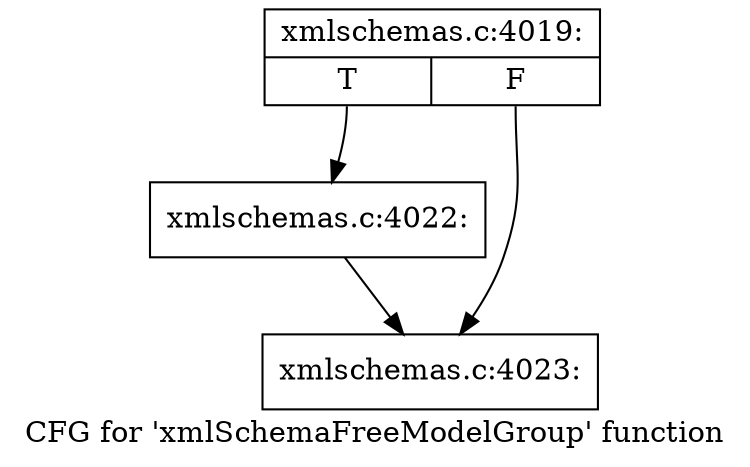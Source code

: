 digraph "CFG for 'xmlSchemaFreeModelGroup' function" {
	label="CFG for 'xmlSchemaFreeModelGroup' function";

	Node0x4b2bf30 [shape=record,label="{xmlschemas.c:4019:|{<s0>T|<s1>F}}"];
	Node0x4b2bf30:s0 -> Node0x4b2df20;
	Node0x4b2bf30:s1 -> Node0x4b2df70;
	Node0x4b2df20 [shape=record,label="{xmlschemas.c:4022:}"];
	Node0x4b2df20 -> Node0x4b2df70;
	Node0x4b2df70 [shape=record,label="{xmlschemas.c:4023:}"];
}
